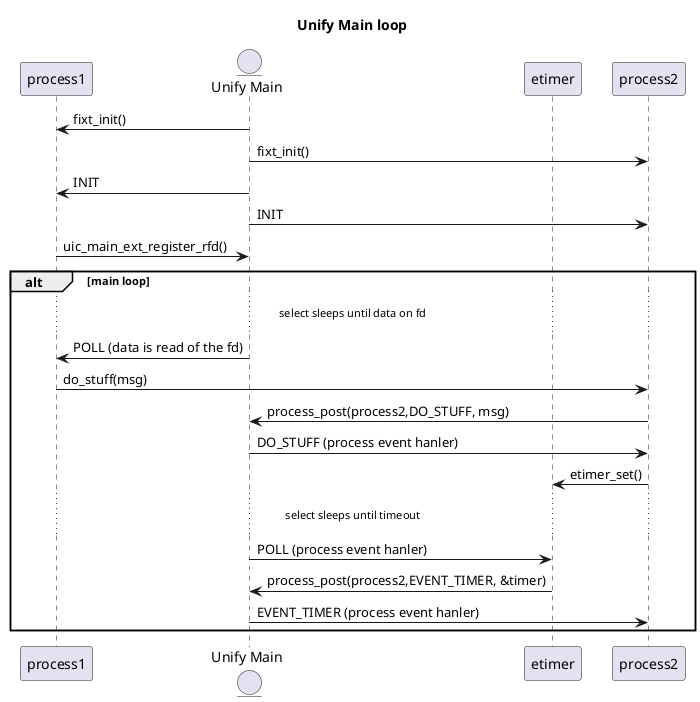 @startuml
    title Unify Main loop
    participant process1
    entity "Unify Main" as main
    participant etimer
    participant process2

    main-> process1: fixt_init()
    main-> process2: fixt_init()
    main-> process1: INIT
    main-> process2: INIT

    process1 -> main: uic_main_ext_register_rfd()

    alt main loop
      ... select sleeps until data on fd ...
      main -> process1: POLL (data is read of the fd)
      process1 -> process2: do_stuff(msg)
      process2 -> main: process_post(process2,DO_STUFF, msg)
      main -> process2: DO_STUFF (process event hanler)
      process2->etimer: etimer_set()
      ... select sleeps until timeout ...
      main -> etimer: POLL (process event hanler)
      etimer -> main: process_post(process2,EVENT_TIMER, &timer)
      main -> process2: EVENT_TIMER (process event hanler)
    end
@enduml
